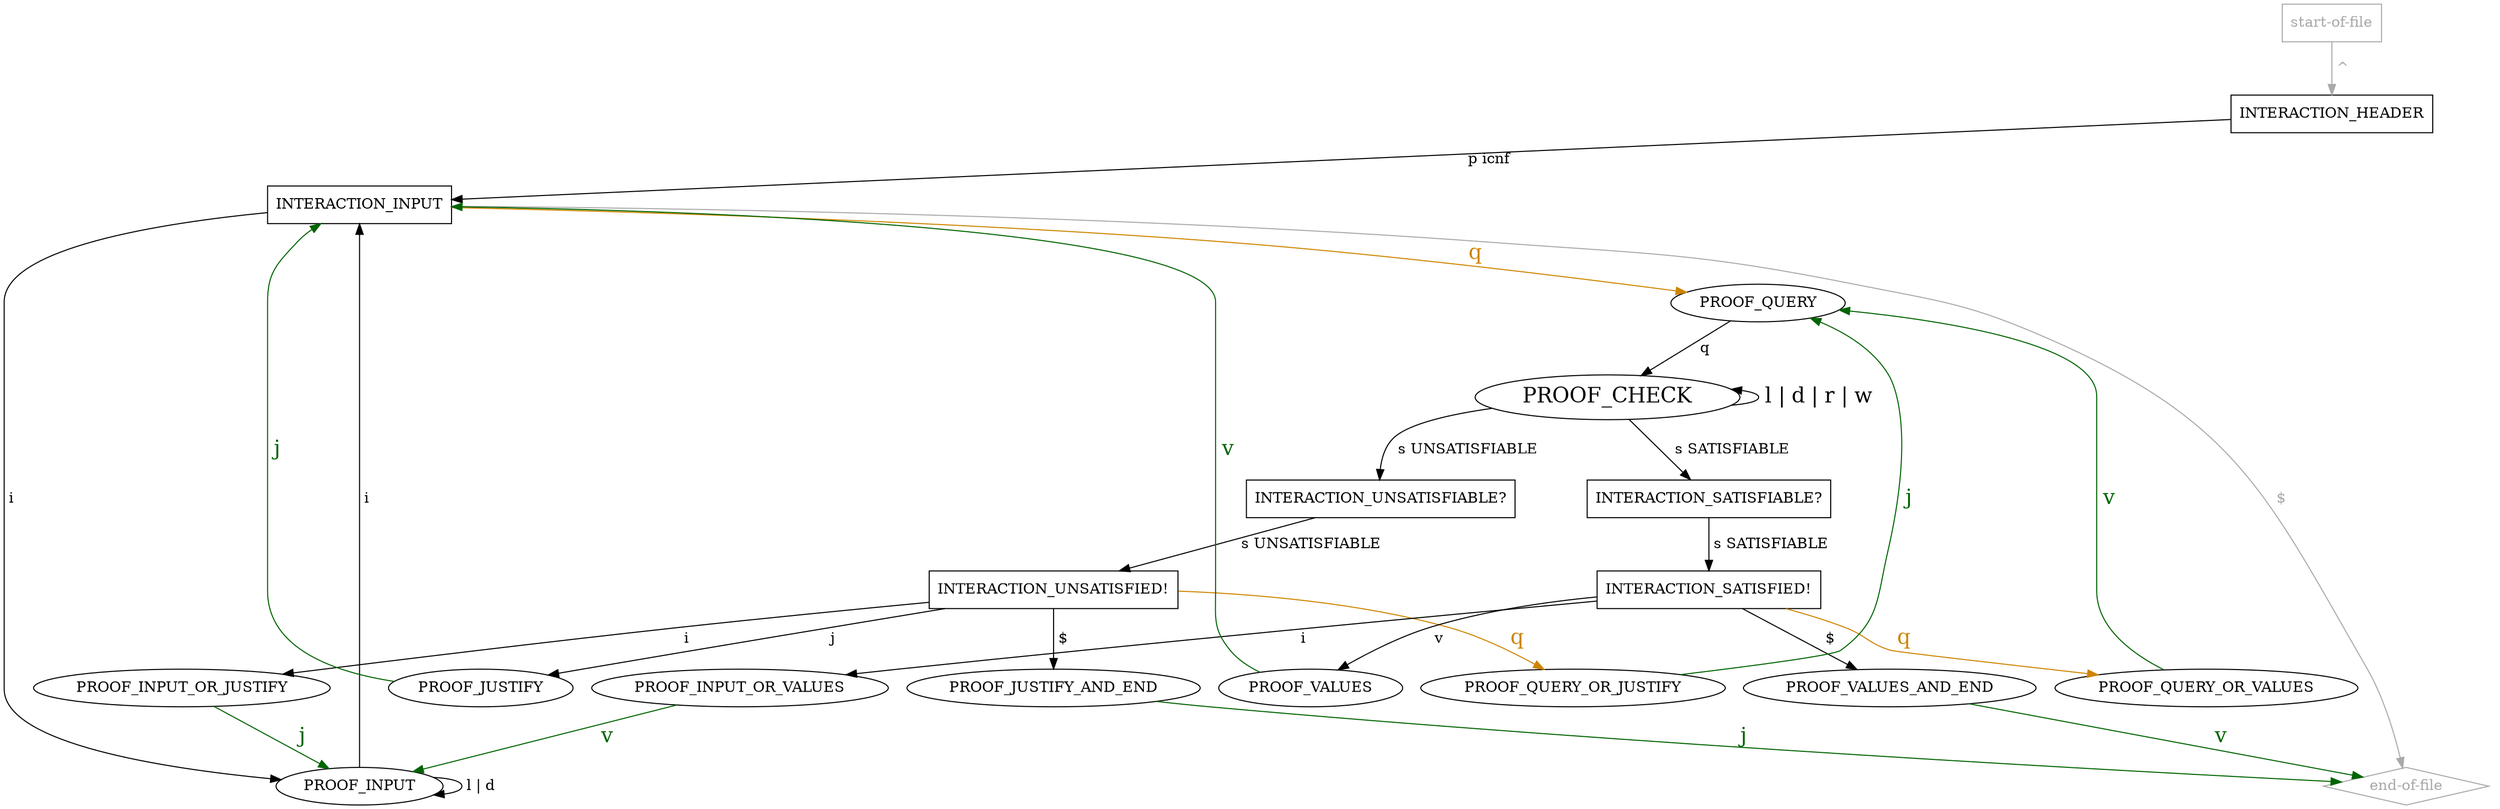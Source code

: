 digraph "idrup-check" {

  "start-of-file" [shape=box,color=darkgray,fontcolor=darkgray];
  "start-of-file" -> INTERACTION_HEADER [label=" ^ ",weight=2,color=darkgray,fontcolor=darkgray];

  "end-of-file" [shape=diamond,color=darkgray,fontcolor=darkgray];

  // INTERACTION_HEADER -> "end-of-file";
  // INTERACTION_INPUT -> "end-of-file";
   "end-of-file" -> INTERACTION_HEADER [label="$    ",dir=back,color=darkgray,style=invis];
   "end-of-file" -> INTERACTION_INPUT [label="$    ",dir=back,color=darkgray,fontcolor=darkgray];

  INTERACTION_HEADER [shape=box];
  INTERACTION_HEADER -> PROOF_INPUT [label=" i ",style=invis];
  INTERACTION_HEADER -> PROOF_QUERY [label=" q ",color=invis,fontsize=20,fontcolor=invis];
  INTERACTION_HEADER -> INTERACTION_INPUT [label=" p icnf ",weight=2];

  INTERACTION_INPUT [shape=box];
  INTERACTION_INPUT -> PROOF_INPUT [label=" i ",weight=2];
  INTERACTION_INPUT -> PROOF_QUERY [label=" q ",weight=2,color=orange3,fontsize=20,fontcolor=orange3];

  PROOF_INPUT -> INTERACTION_INPUT [label=" i ",weight=3];
  PROOF_INPUT -> PROOF_INPUT [label=" l | d "];

  PROOF_QUERY -> PROOF_CHECK [label=" q "];

  PROOF_CHECK [fontsize=20];
  PROOF_CHECK -> PROOF_CHECK [label=" l | d | r | w ",dir=back,fontsize=20];
  PROOF_CHECK -> INTERACTION_SATISFIABLE [label=" s SATISFIABLE "];
  PROOF_CHECK -> INTERACTION_UNSATISFIABLE [label=" s UNSATISFIABLE "];

  INTERACTION_UNSATISFIABLE [shape="box",label="INTERACTION_UNSATISFIABLE?"];
  INTERACTION_UNSATISFIABLE -> INTERACTION_UNSATISFIED [label=" s UNSATISFIABLE "];

  INTERACTION_SATISFIABLE [shape="box",label="INTERACTION_SATISFIABLE?"];
  INTERACTION_SATISFIABLE -> INTERACTION_SATISFIED [label=" s SATISFIABLE "];

  INTERACTION_SATISFIED [shape=box,label="INTERACTION_SATISFIED!"];
  INTERACTION_SATISFIED -> PROOF_VALUES [label=" v "];
  INTERACTION_SATISFIED -> PROOF_INPUT_OR_VALUES [label=" i "];
  INTERACTION_SATISFIED -> PROOF_QUERY_OR_VALUES [label=" q ", color=orange3,fontsize=20,fontcolor=orange3];
  INTERACTION_SATISFIED -> PROOF_VALUES_AND_END [label=" $ "];

  INTERACTION_UNSATISFIED [shape=box,label="INTERACTION_UNSATISFIED!"];
  INTERACTION_UNSATISFIED -> PROOF_JUSTIFY [label=" j "];
  INTERACTION_UNSATISFIED -> PROOF_INPUT_OR_JUSTIFY [label=" i "];
  INTERACTION_UNSATISFIED -> PROOF_QUERY_OR_JUSTIFY [label=" q ",color=orange3,fontsize=20,fontcolor=orange3];
  INTERACTION_UNSATISFIED -> PROOF_JUSTIFY_AND_END [label=" $ "];

  PROOF_VALUES_AND_END -> "end-of-file" [label=" v ",color=darkgreen,fontsize=20,fontcolor=darkgreen];
  PROOF_JUSTIFY_AND_END -> "end-of-file" [label=" j ",color=darkgreen,fontsize=20,fontcolor=darkgreen];

  PROOF_VALUES -> INTERACTION_INPUT [label=" v ",color=darkgreen,fontsize=20,fontcolor=darkgreen];
  PROOF_JUSTIFY -> INTERACTION_INPUT [label=" j ",color=darkgreen,fontsize=20,fontcolor=darkgreen];

  PROOF_INPUT_OR_VALUES -> INTERACTION_INPUT [label=" i ",color=invis,fontcolor=invis];
  PROOF_INPUT_OR_VALUES -> PROOF_INPUT [label=" v ", color=darkgreen,fontcolor=darkgreen,fontsize=20];

  PROOF_QUERY_OR_VALUES -> PROOF_QUERY [label=" v ",color=darkgreen,fontcolor=darkgreen,fontsize=20];
  PROOF_QUERY_OR_VALUES -> PROOF_CHECK [label=" q ",color=invis,fontcolor=invis];

  PROOF_QUERY_OR_JUSTIFY -> PROOF_QUERY [label=" j ",color=darkgreen,fontcolor=darkgreen,fontsize=20];
  PROOF_QUERY_OR_JUSTIFY -> PROOF_CHECK [label=" q ",color=invis,fontcolor=invis];

  PROOF_INPUT_OR_JUSTIFY -> PROOF_INPUT [label=" j ",color=darkgreen,fontcolor=darkgreen,fontsize=20];
  PROOF_INPUT_OR_JUSTIFY -> INTERACTION_INPUT [label=" i ",color=invis,fontcolor=invis];
}
